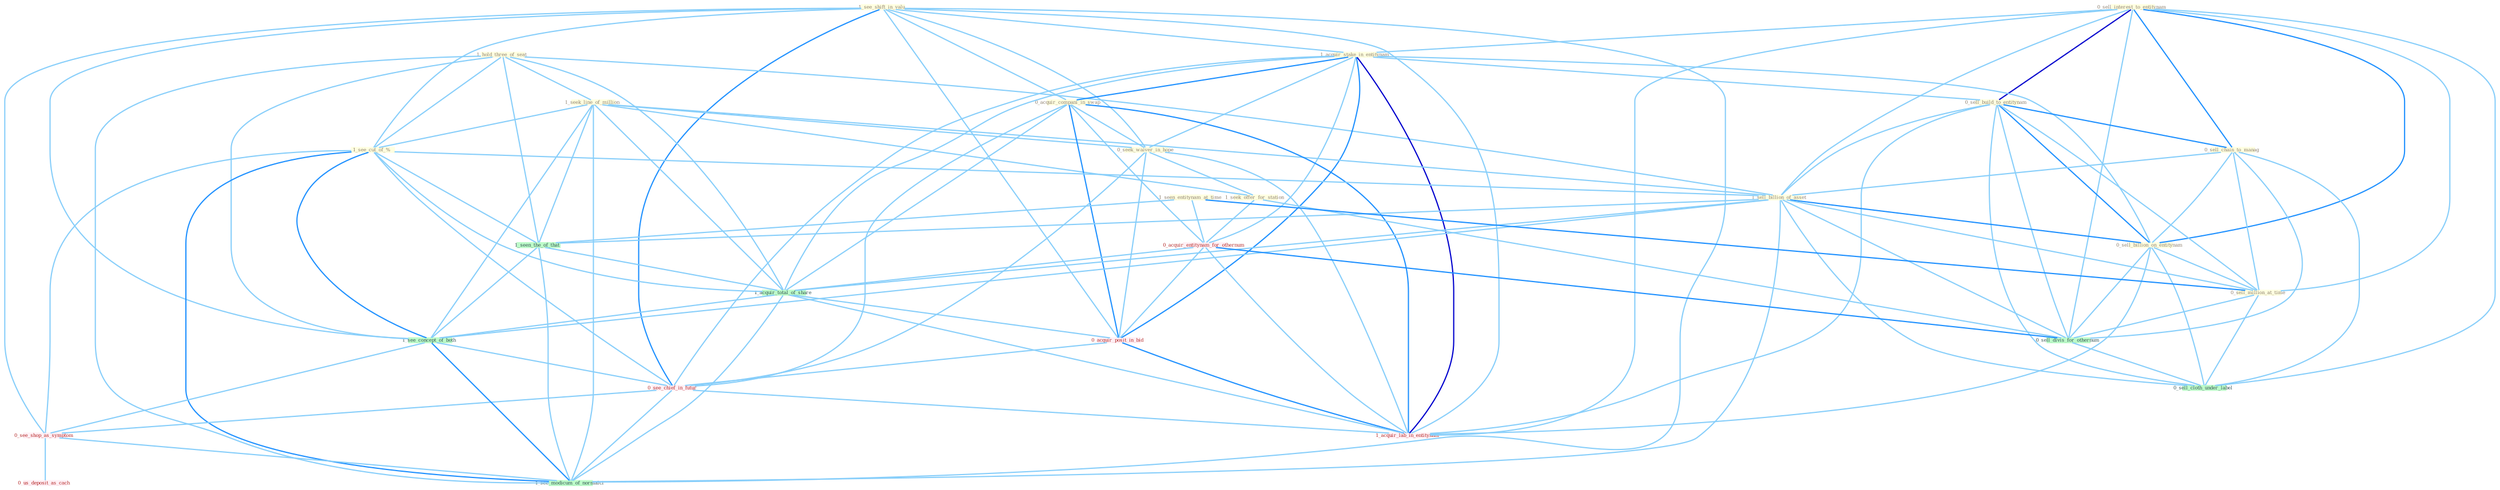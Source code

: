 Graph G{ 
    node
    [shape=polygon,style=filled,width=.5,height=.06,color="#BDFCC9",fixedsize=true,fontsize=4,
    fontcolor="#2f4f4f"];
    {node
    [color="#ffffe0", fontcolor="#8b7d6b"] "0_sell_interest_to_entitynam " "1_see_shift_in_valu " "1_hold_three_of_seat " "1_acquir_stake_in_entitynam " "1_seek_line_of_million " "0_acquir_compani_in_swap " "1_see_cut_of_% " "0_sell_build_to_entitynam " "0_seek_waiver_in_hope " "1_seek_offer_for_station " "0_sell_chain_to_manag " "1_sell_billion_of_asset " "0_sell_billion_on_entitynam " "1_seen_entitynam_at_time " "0_sell_million_at_time "}
{node [color="#fff0f5", fontcolor="#b22222"] "0_acquir_entitynam_for_othernum " "0_acquir_posit_in_bid " "0_see_chief_in_futur " "0_see_shop_as_symptom " "1_acquir_lab_in_entitynam " "0_us_deposit_as_cach "}
edge [color="#B0E2FF"];

	"0_sell_interest_to_entitynam " -- "1_acquir_stake_in_entitynam " [w="1", color="#87cefa" ];
	"0_sell_interest_to_entitynam " -- "0_sell_build_to_entitynam " [w="3", color="#0000cd" , len=0.6];
	"0_sell_interest_to_entitynam " -- "0_sell_chain_to_manag " [w="2", color="#1e90ff" , len=0.8];
	"0_sell_interest_to_entitynam " -- "1_sell_billion_of_asset " [w="1", color="#87cefa" ];
	"0_sell_interest_to_entitynam " -- "0_sell_billion_on_entitynam " [w="2", color="#1e90ff" , len=0.8];
	"0_sell_interest_to_entitynam " -- "0_sell_million_at_time " [w="1", color="#87cefa" ];
	"0_sell_interest_to_entitynam " -- "0_sell_divis_for_othernum " [w="1", color="#87cefa" ];
	"0_sell_interest_to_entitynam " -- "0_sell_cloth_under_label " [w="1", color="#87cefa" ];
	"0_sell_interest_to_entitynam " -- "1_acquir_lab_in_entitynam " [w="1", color="#87cefa" ];
	"1_see_shift_in_valu " -- "1_acquir_stake_in_entitynam " [w="1", color="#87cefa" ];
	"1_see_shift_in_valu " -- "0_acquir_compani_in_swap " [w="1", color="#87cefa" ];
	"1_see_shift_in_valu " -- "1_see_cut_of_% " [w="1", color="#87cefa" ];
	"1_see_shift_in_valu " -- "0_seek_waiver_in_hope " [w="1", color="#87cefa" ];
	"1_see_shift_in_valu " -- "0_acquir_posit_in_bid " [w="1", color="#87cefa" ];
	"1_see_shift_in_valu " -- "1_see_concept_of_both " [w="1", color="#87cefa" ];
	"1_see_shift_in_valu " -- "0_see_chief_in_futur " [w="2", color="#1e90ff" , len=0.8];
	"1_see_shift_in_valu " -- "0_see_shop_as_symptom " [w="1", color="#87cefa" ];
	"1_see_shift_in_valu " -- "1_acquir_lab_in_entitynam " [w="1", color="#87cefa" ];
	"1_see_shift_in_valu " -- "1_see_modicum_of_normalci " [w="1", color="#87cefa" ];
	"1_hold_three_of_seat " -- "1_seek_line_of_million " [w="1", color="#87cefa" ];
	"1_hold_three_of_seat " -- "1_see_cut_of_% " [w="1", color="#87cefa" ];
	"1_hold_three_of_seat " -- "1_sell_billion_of_asset " [w="1", color="#87cefa" ];
	"1_hold_three_of_seat " -- "1_seen_the_of_that " [w="1", color="#87cefa" ];
	"1_hold_three_of_seat " -- "1_acquir_total_of_share " [w="1", color="#87cefa" ];
	"1_hold_three_of_seat " -- "1_see_concept_of_both " [w="1", color="#87cefa" ];
	"1_hold_three_of_seat " -- "1_see_modicum_of_normalci " [w="1", color="#87cefa" ];
	"1_acquir_stake_in_entitynam " -- "0_acquir_compani_in_swap " [w="2", color="#1e90ff" , len=0.8];
	"1_acquir_stake_in_entitynam " -- "0_sell_build_to_entitynam " [w="1", color="#87cefa" ];
	"1_acquir_stake_in_entitynam " -- "0_seek_waiver_in_hope " [w="1", color="#87cefa" ];
	"1_acquir_stake_in_entitynam " -- "0_sell_billion_on_entitynam " [w="1", color="#87cefa" ];
	"1_acquir_stake_in_entitynam " -- "0_acquir_entitynam_for_othernum " [w="1", color="#87cefa" ];
	"1_acquir_stake_in_entitynam " -- "1_acquir_total_of_share " [w="1", color="#87cefa" ];
	"1_acquir_stake_in_entitynam " -- "0_acquir_posit_in_bid " [w="2", color="#1e90ff" , len=0.8];
	"1_acquir_stake_in_entitynam " -- "0_see_chief_in_futur " [w="1", color="#87cefa" ];
	"1_acquir_stake_in_entitynam " -- "1_acquir_lab_in_entitynam " [w="3", color="#0000cd" , len=0.6];
	"1_seek_line_of_million " -- "1_see_cut_of_% " [w="1", color="#87cefa" ];
	"1_seek_line_of_million " -- "0_seek_waiver_in_hope " [w="1", color="#87cefa" ];
	"1_seek_line_of_million " -- "1_seek_offer_for_station " [w="1", color="#87cefa" ];
	"1_seek_line_of_million " -- "1_sell_billion_of_asset " [w="1", color="#87cefa" ];
	"1_seek_line_of_million " -- "1_seen_the_of_that " [w="1", color="#87cefa" ];
	"1_seek_line_of_million " -- "1_acquir_total_of_share " [w="1", color="#87cefa" ];
	"1_seek_line_of_million " -- "1_see_concept_of_both " [w="1", color="#87cefa" ];
	"1_seek_line_of_million " -- "1_see_modicum_of_normalci " [w="1", color="#87cefa" ];
	"0_acquir_compani_in_swap " -- "0_seek_waiver_in_hope " [w="1", color="#87cefa" ];
	"0_acquir_compani_in_swap " -- "0_acquir_entitynam_for_othernum " [w="1", color="#87cefa" ];
	"0_acquir_compani_in_swap " -- "1_acquir_total_of_share " [w="1", color="#87cefa" ];
	"0_acquir_compani_in_swap " -- "0_acquir_posit_in_bid " [w="2", color="#1e90ff" , len=0.8];
	"0_acquir_compani_in_swap " -- "0_see_chief_in_futur " [w="1", color="#87cefa" ];
	"0_acquir_compani_in_swap " -- "1_acquir_lab_in_entitynam " [w="2", color="#1e90ff" , len=0.8];
	"1_see_cut_of_% " -- "1_sell_billion_of_asset " [w="1", color="#87cefa" ];
	"1_see_cut_of_% " -- "1_seen_the_of_that " [w="1", color="#87cefa" ];
	"1_see_cut_of_% " -- "1_acquir_total_of_share " [w="1", color="#87cefa" ];
	"1_see_cut_of_% " -- "1_see_concept_of_both " [w="2", color="#1e90ff" , len=0.8];
	"1_see_cut_of_% " -- "0_see_chief_in_futur " [w="1", color="#87cefa" ];
	"1_see_cut_of_% " -- "0_see_shop_as_symptom " [w="1", color="#87cefa" ];
	"1_see_cut_of_% " -- "1_see_modicum_of_normalci " [w="2", color="#1e90ff" , len=0.8];
	"0_sell_build_to_entitynam " -- "0_sell_chain_to_manag " [w="2", color="#1e90ff" , len=0.8];
	"0_sell_build_to_entitynam " -- "1_sell_billion_of_asset " [w="1", color="#87cefa" ];
	"0_sell_build_to_entitynam " -- "0_sell_billion_on_entitynam " [w="2", color="#1e90ff" , len=0.8];
	"0_sell_build_to_entitynam " -- "0_sell_million_at_time " [w="1", color="#87cefa" ];
	"0_sell_build_to_entitynam " -- "0_sell_divis_for_othernum " [w="1", color="#87cefa" ];
	"0_sell_build_to_entitynam " -- "0_sell_cloth_under_label " [w="1", color="#87cefa" ];
	"0_sell_build_to_entitynam " -- "1_acquir_lab_in_entitynam " [w="1", color="#87cefa" ];
	"0_seek_waiver_in_hope " -- "1_seek_offer_for_station " [w="1", color="#87cefa" ];
	"0_seek_waiver_in_hope " -- "0_acquir_posit_in_bid " [w="1", color="#87cefa" ];
	"0_seek_waiver_in_hope " -- "0_see_chief_in_futur " [w="1", color="#87cefa" ];
	"0_seek_waiver_in_hope " -- "1_acquir_lab_in_entitynam " [w="1", color="#87cefa" ];
	"1_seek_offer_for_station " -- "0_acquir_entitynam_for_othernum " [w="1", color="#87cefa" ];
	"1_seek_offer_for_station " -- "0_sell_divis_for_othernum " [w="1", color="#87cefa" ];
	"0_sell_chain_to_manag " -- "1_sell_billion_of_asset " [w="1", color="#87cefa" ];
	"0_sell_chain_to_manag " -- "0_sell_billion_on_entitynam " [w="1", color="#87cefa" ];
	"0_sell_chain_to_manag " -- "0_sell_million_at_time " [w="1", color="#87cefa" ];
	"0_sell_chain_to_manag " -- "0_sell_divis_for_othernum " [w="1", color="#87cefa" ];
	"0_sell_chain_to_manag " -- "0_sell_cloth_under_label " [w="1", color="#87cefa" ];
	"1_sell_billion_of_asset " -- "0_sell_billion_on_entitynam " [w="2", color="#1e90ff" , len=0.8];
	"1_sell_billion_of_asset " -- "0_sell_million_at_time " [w="1", color="#87cefa" ];
	"1_sell_billion_of_asset " -- "1_seen_the_of_that " [w="1", color="#87cefa" ];
	"1_sell_billion_of_asset " -- "0_sell_divis_for_othernum " [w="1", color="#87cefa" ];
	"1_sell_billion_of_asset " -- "1_acquir_total_of_share " [w="1", color="#87cefa" ];
	"1_sell_billion_of_asset " -- "0_sell_cloth_under_label " [w="1", color="#87cefa" ];
	"1_sell_billion_of_asset " -- "1_see_concept_of_both " [w="1", color="#87cefa" ];
	"1_sell_billion_of_asset " -- "1_see_modicum_of_normalci " [w="1", color="#87cefa" ];
	"0_sell_billion_on_entitynam " -- "0_sell_million_at_time " [w="1", color="#87cefa" ];
	"0_sell_billion_on_entitynam " -- "0_sell_divis_for_othernum " [w="1", color="#87cefa" ];
	"0_sell_billion_on_entitynam " -- "0_sell_cloth_under_label " [w="1", color="#87cefa" ];
	"0_sell_billion_on_entitynam " -- "1_acquir_lab_in_entitynam " [w="1", color="#87cefa" ];
	"1_seen_entitynam_at_time " -- "0_sell_million_at_time " [w="2", color="#1e90ff" , len=0.8];
	"1_seen_entitynam_at_time " -- "0_acquir_entitynam_for_othernum " [w="1", color="#87cefa" ];
	"1_seen_entitynam_at_time " -- "1_seen_the_of_that " [w="1", color="#87cefa" ];
	"0_sell_million_at_time " -- "0_sell_divis_for_othernum " [w="1", color="#87cefa" ];
	"0_sell_million_at_time " -- "0_sell_cloth_under_label " [w="1", color="#87cefa" ];
	"0_acquir_entitynam_for_othernum " -- "0_sell_divis_for_othernum " [w="2", color="#1e90ff" , len=0.8];
	"0_acquir_entitynam_for_othernum " -- "1_acquir_total_of_share " [w="1", color="#87cefa" ];
	"0_acquir_entitynam_for_othernum " -- "0_acquir_posit_in_bid " [w="1", color="#87cefa" ];
	"0_acquir_entitynam_for_othernum " -- "1_acquir_lab_in_entitynam " [w="1", color="#87cefa" ];
	"1_seen_the_of_that " -- "1_acquir_total_of_share " [w="1", color="#87cefa" ];
	"1_seen_the_of_that " -- "1_see_concept_of_both " [w="1", color="#87cefa" ];
	"1_seen_the_of_that " -- "1_see_modicum_of_normalci " [w="1", color="#87cefa" ];
	"0_sell_divis_for_othernum " -- "0_sell_cloth_under_label " [w="1", color="#87cefa" ];
	"1_acquir_total_of_share " -- "0_acquir_posit_in_bid " [w="1", color="#87cefa" ];
	"1_acquir_total_of_share " -- "1_see_concept_of_both " [w="1", color="#87cefa" ];
	"1_acquir_total_of_share " -- "1_acquir_lab_in_entitynam " [w="1", color="#87cefa" ];
	"1_acquir_total_of_share " -- "1_see_modicum_of_normalci " [w="1", color="#87cefa" ];
	"0_acquir_posit_in_bid " -- "0_see_chief_in_futur " [w="1", color="#87cefa" ];
	"0_acquir_posit_in_bid " -- "1_acquir_lab_in_entitynam " [w="2", color="#1e90ff" , len=0.8];
	"1_see_concept_of_both " -- "0_see_chief_in_futur " [w="1", color="#87cefa" ];
	"1_see_concept_of_both " -- "0_see_shop_as_symptom " [w="1", color="#87cefa" ];
	"1_see_concept_of_both " -- "1_see_modicum_of_normalci " [w="2", color="#1e90ff" , len=0.8];
	"0_see_chief_in_futur " -- "0_see_shop_as_symptom " [w="1", color="#87cefa" ];
	"0_see_chief_in_futur " -- "1_acquir_lab_in_entitynam " [w="1", color="#87cefa" ];
	"0_see_chief_in_futur " -- "1_see_modicum_of_normalci " [w="1", color="#87cefa" ];
	"0_see_shop_as_symptom " -- "0_us_deposit_as_cach " [w="1", color="#87cefa" ];
	"0_see_shop_as_symptom " -- "1_see_modicum_of_normalci " [w="1", color="#87cefa" ];
}
